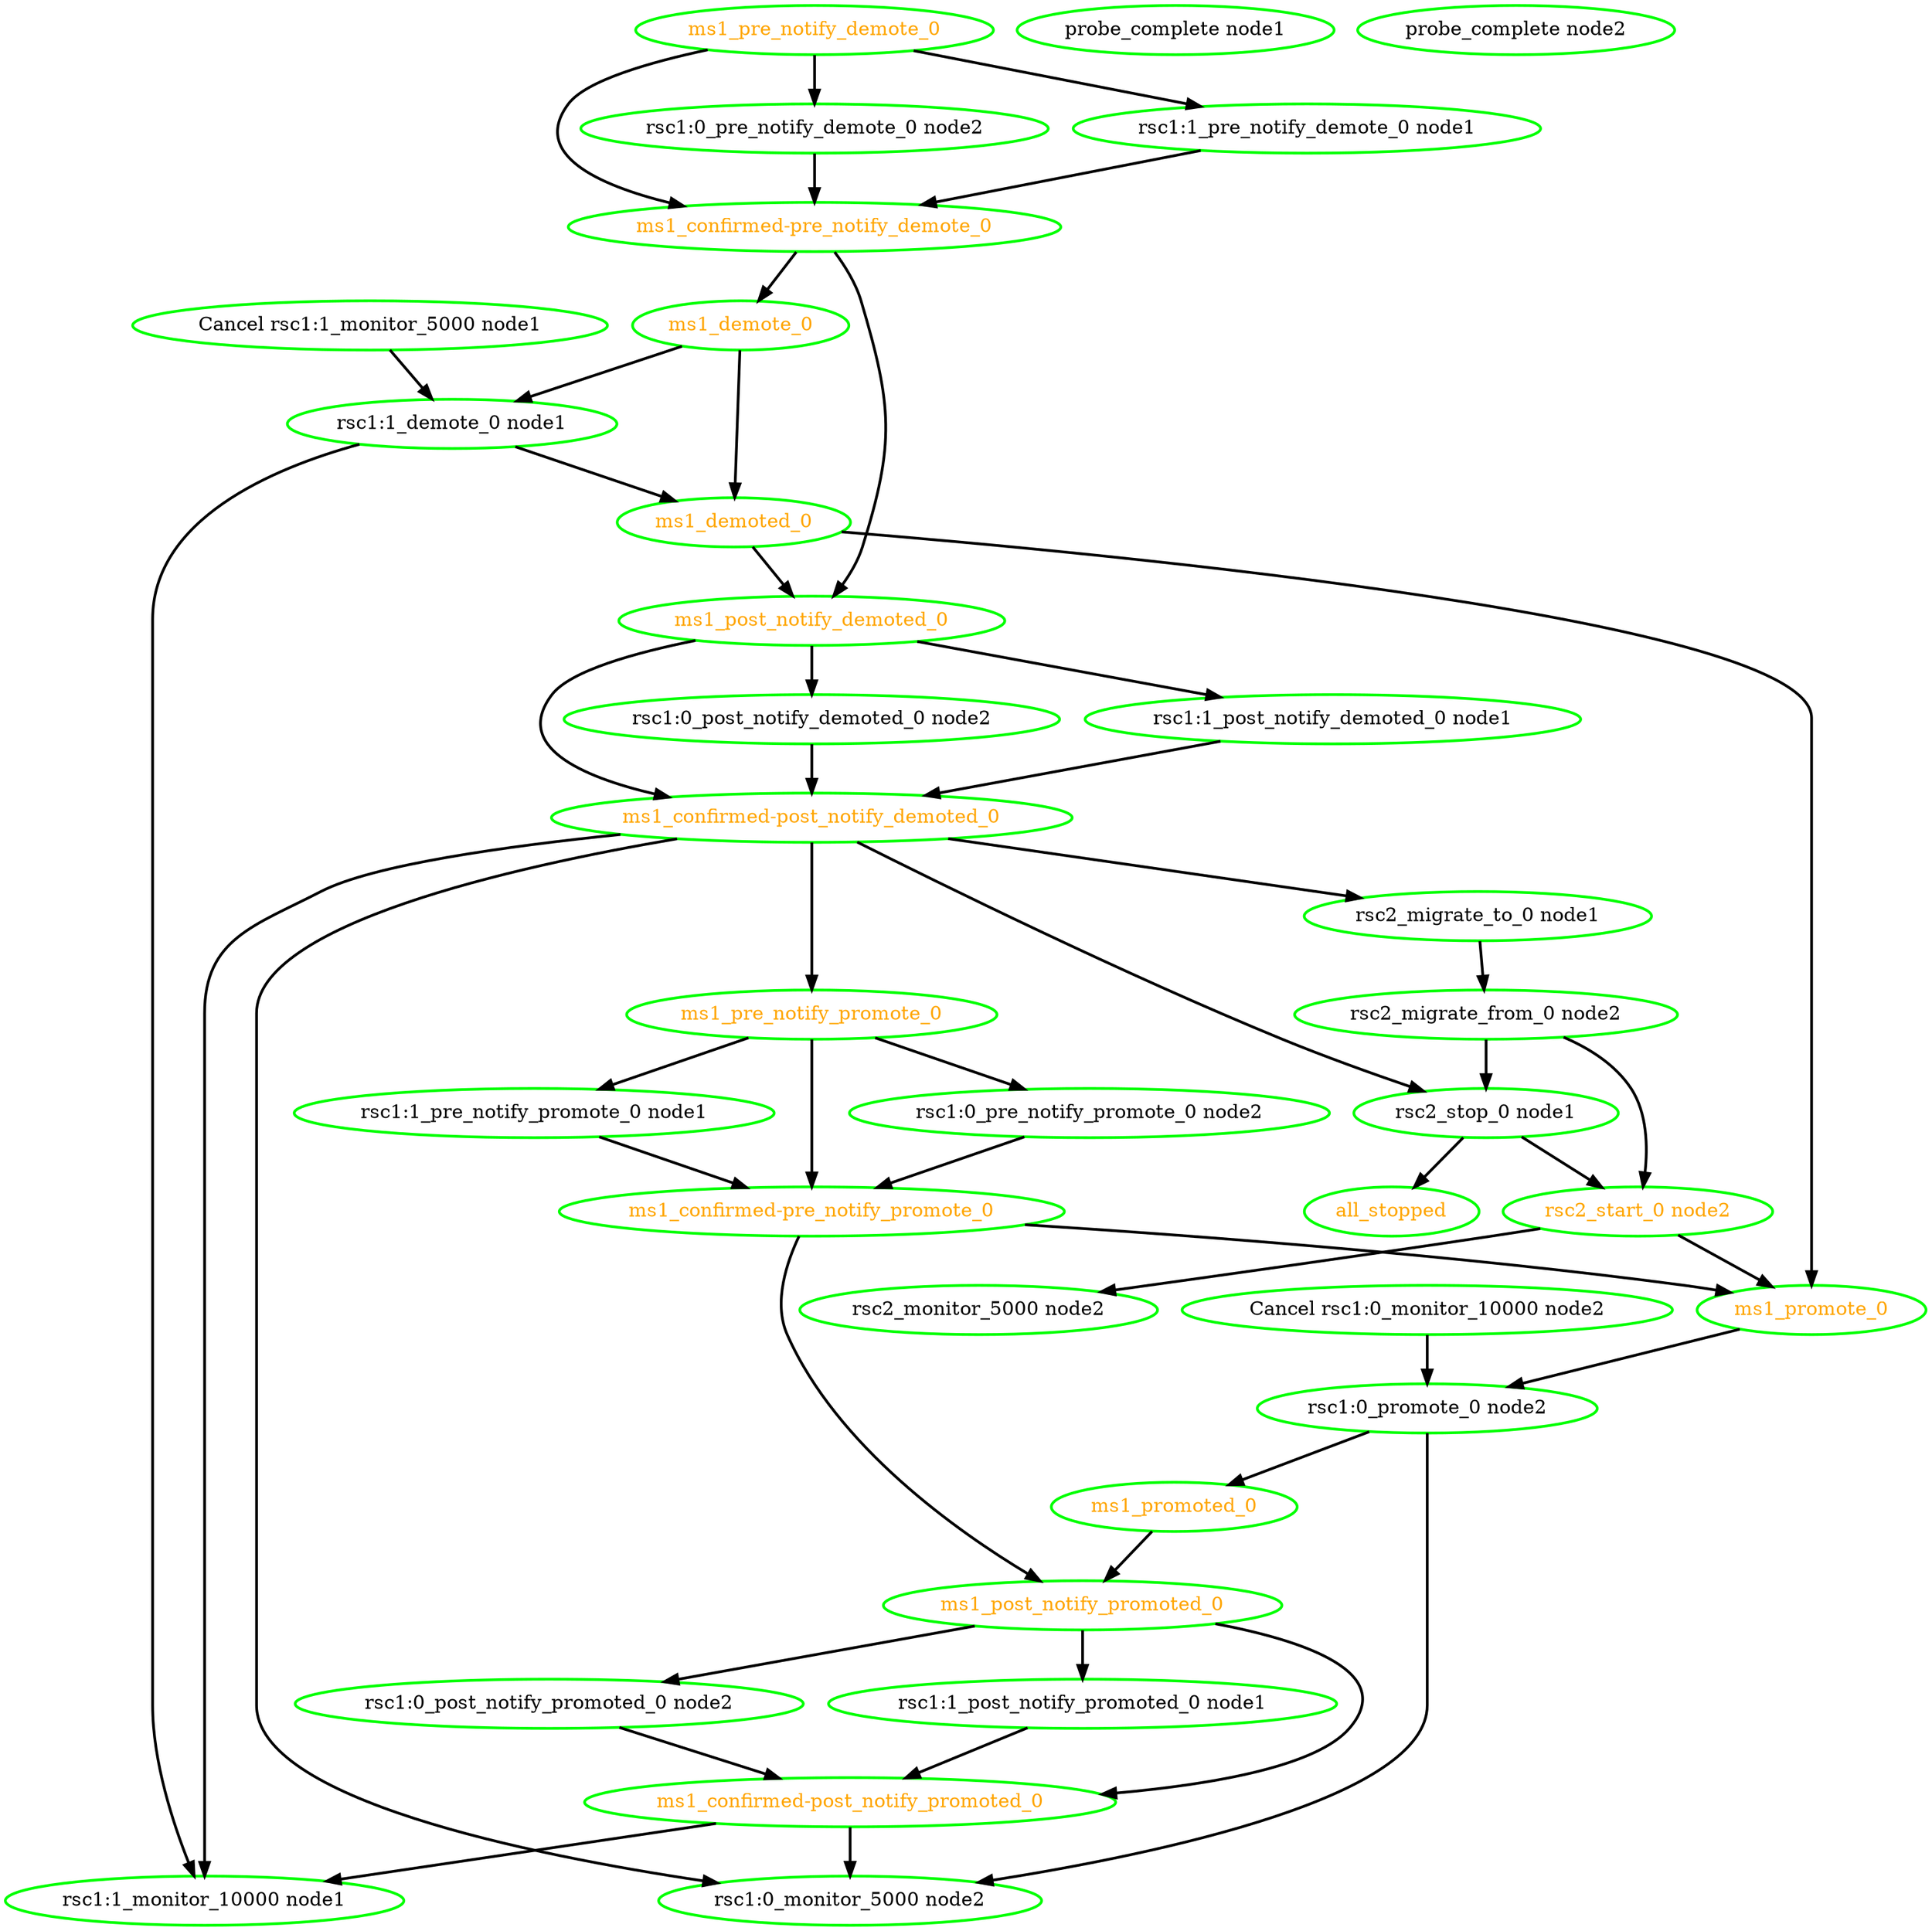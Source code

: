digraph "g" {
"Cancel rsc1:0_monitor_10000 node2" -> "rsc1:0_promote_0 node2" [ style = bold]
"Cancel rsc1:0_monitor_10000 node2" [ style=bold color="green" fontcolor="black"]
"Cancel rsc1:1_monitor_5000 node1" -> "rsc1:1_demote_0 node1" [ style = bold]
"Cancel rsc1:1_monitor_5000 node1" [ style=bold color="green" fontcolor="black"]
"all_stopped" [ style=bold color="green" fontcolor="orange"]
"ms1_confirmed-post_notify_demoted_0" -> "ms1_pre_notify_promote_0" [ style = bold]
"ms1_confirmed-post_notify_demoted_0" -> "rsc1:0_monitor_5000 node2" [ style = bold]
"ms1_confirmed-post_notify_demoted_0" -> "rsc1:1_monitor_10000 node1" [ style = bold]
"ms1_confirmed-post_notify_demoted_0" -> "rsc2_migrate_to_0 node1" [ style = bold]
"ms1_confirmed-post_notify_demoted_0" -> "rsc2_stop_0 node1" [ style = bold]
"ms1_confirmed-post_notify_demoted_0" [ style=bold color="green" fontcolor="orange"]
"ms1_confirmed-post_notify_promoted_0" -> "rsc1:0_monitor_5000 node2" [ style = bold]
"ms1_confirmed-post_notify_promoted_0" -> "rsc1:1_monitor_10000 node1" [ style = bold]
"ms1_confirmed-post_notify_promoted_0" [ style=bold color="green" fontcolor="orange"]
"ms1_confirmed-pre_notify_demote_0" -> "ms1_demote_0" [ style = bold]
"ms1_confirmed-pre_notify_demote_0" -> "ms1_post_notify_demoted_0" [ style = bold]
"ms1_confirmed-pre_notify_demote_0" [ style=bold color="green" fontcolor="orange"]
"ms1_confirmed-pre_notify_promote_0" -> "ms1_post_notify_promoted_0" [ style = bold]
"ms1_confirmed-pre_notify_promote_0" -> "ms1_promote_0" [ style = bold]
"ms1_confirmed-pre_notify_promote_0" [ style=bold color="green" fontcolor="orange"]
"ms1_demote_0" -> "ms1_demoted_0" [ style = bold]
"ms1_demote_0" -> "rsc1:1_demote_0 node1" [ style = bold]
"ms1_demote_0" [ style=bold color="green" fontcolor="orange"]
"ms1_demoted_0" -> "ms1_post_notify_demoted_0" [ style = bold]
"ms1_demoted_0" -> "ms1_promote_0" [ style = bold]
"ms1_demoted_0" [ style=bold color="green" fontcolor="orange"]
"ms1_post_notify_demoted_0" -> "ms1_confirmed-post_notify_demoted_0" [ style = bold]
"ms1_post_notify_demoted_0" -> "rsc1:0_post_notify_demoted_0 node2" [ style = bold]
"ms1_post_notify_demoted_0" -> "rsc1:1_post_notify_demoted_0 node1" [ style = bold]
"ms1_post_notify_demoted_0" [ style=bold color="green" fontcolor="orange"]
"ms1_post_notify_promoted_0" -> "ms1_confirmed-post_notify_promoted_0" [ style = bold]
"ms1_post_notify_promoted_0" -> "rsc1:0_post_notify_promoted_0 node2" [ style = bold]
"ms1_post_notify_promoted_0" -> "rsc1:1_post_notify_promoted_0 node1" [ style = bold]
"ms1_post_notify_promoted_0" [ style=bold color="green" fontcolor="orange"]
"ms1_pre_notify_demote_0" -> "ms1_confirmed-pre_notify_demote_0" [ style = bold]
"ms1_pre_notify_demote_0" -> "rsc1:0_pre_notify_demote_0 node2" [ style = bold]
"ms1_pre_notify_demote_0" -> "rsc1:1_pre_notify_demote_0 node1" [ style = bold]
"ms1_pre_notify_demote_0" [ style=bold color="green" fontcolor="orange"]
"ms1_pre_notify_promote_0" -> "ms1_confirmed-pre_notify_promote_0" [ style = bold]
"ms1_pre_notify_promote_0" -> "rsc1:0_pre_notify_promote_0 node2" [ style = bold]
"ms1_pre_notify_promote_0" -> "rsc1:1_pre_notify_promote_0 node1" [ style = bold]
"ms1_pre_notify_promote_0" [ style=bold color="green" fontcolor="orange"]
"ms1_promote_0" -> "rsc1:0_promote_0 node2" [ style = bold]
"ms1_promote_0" [ style=bold color="green" fontcolor="orange"]
"ms1_promoted_0" -> "ms1_post_notify_promoted_0" [ style = bold]
"ms1_promoted_0" [ style=bold color="green" fontcolor="orange"]
"probe_complete node1" [ style=bold color="green" fontcolor="black"]
"probe_complete node2" [ style=bold color="green" fontcolor="black"]
"rsc1:0_monitor_5000 node2" [ style=bold color="green" fontcolor="black"]
"rsc1:0_post_notify_demoted_0 node2" -> "ms1_confirmed-post_notify_demoted_0" [ style = bold]
"rsc1:0_post_notify_demoted_0 node2" [ style=bold color="green" fontcolor="black"]
"rsc1:0_post_notify_promoted_0 node2" -> "ms1_confirmed-post_notify_promoted_0" [ style = bold]
"rsc1:0_post_notify_promoted_0 node2" [ style=bold color="green" fontcolor="black"]
"rsc1:0_pre_notify_demote_0 node2" -> "ms1_confirmed-pre_notify_demote_0" [ style = bold]
"rsc1:0_pre_notify_demote_0 node2" [ style=bold color="green" fontcolor="black"]
"rsc1:0_pre_notify_promote_0 node2" -> "ms1_confirmed-pre_notify_promote_0" [ style = bold]
"rsc1:0_pre_notify_promote_0 node2" [ style=bold color="green" fontcolor="black"]
"rsc1:0_promote_0 node2" -> "ms1_promoted_0" [ style = bold]
"rsc1:0_promote_0 node2" -> "rsc1:0_monitor_5000 node2" [ style = bold]
"rsc1:0_promote_0 node2" [ style=bold color="green" fontcolor="black"]
"rsc1:1_demote_0 node1" -> "ms1_demoted_0" [ style = bold]
"rsc1:1_demote_0 node1" -> "rsc1:1_monitor_10000 node1" [ style = bold]
"rsc1:1_demote_0 node1" [ style=bold color="green" fontcolor="black"]
"rsc1:1_monitor_10000 node1" [ style=bold color="green" fontcolor="black"]
"rsc1:1_post_notify_demoted_0 node1" -> "ms1_confirmed-post_notify_demoted_0" [ style = bold]
"rsc1:1_post_notify_demoted_0 node1" [ style=bold color="green" fontcolor="black"]
"rsc1:1_post_notify_promoted_0 node1" -> "ms1_confirmed-post_notify_promoted_0" [ style = bold]
"rsc1:1_post_notify_promoted_0 node1" [ style=bold color="green" fontcolor="black"]
"rsc1:1_pre_notify_demote_0 node1" -> "ms1_confirmed-pre_notify_demote_0" [ style = bold]
"rsc1:1_pre_notify_demote_0 node1" [ style=bold color="green" fontcolor="black"]
"rsc1:1_pre_notify_promote_0 node1" -> "ms1_confirmed-pre_notify_promote_0" [ style = bold]
"rsc1:1_pre_notify_promote_0 node1" [ style=bold color="green" fontcolor="black"]
"rsc2_migrate_from_0 node2" -> "rsc2_start_0 node2" [ style = bold]
"rsc2_migrate_from_0 node2" -> "rsc2_stop_0 node1" [ style = bold]
"rsc2_migrate_from_0 node2" [ style=bold color="green" fontcolor="black"]
"rsc2_migrate_to_0 node1" -> "rsc2_migrate_from_0 node2" [ style = bold]
"rsc2_migrate_to_0 node1" [ style=bold color="green" fontcolor="black"]
"rsc2_monitor_5000 node2" [ style=bold color="green" fontcolor="black"]
"rsc2_start_0 node2" -> "ms1_promote_0" [ style = bold]
"rsc2_start_0 node2" -> "rsc2_monitor_5000 node2" [ style = bold]
"rsc2_start_0 node2" [ style=bold color="green" fontcolor="orange"]
"rsc2_stop_0 node1" -> "all_stopped" [ style = bold]
"rsc2_stop_0 node1" -> "rsc2_start_0 node2" [ style = bold]
"rsc2_stop_0 node1" [ style=bold color="green" fontcolor="black"]
}
